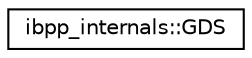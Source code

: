 digraph "Graphical Class Hierarchy"
{
 // LATEX_PDF_SIZE
  edge [fontname="Helvetica",fontsize="10",labelfontname="Helvetica",labelfontsize="10"];
  node [fontname="Helvetica",fontsize="10",shape=record];
  rankdir="LR";
  Node0 [label="ibpp_internals::GDS",height=0.2,width=0.4,color="black", fillcolor="white", style="filled",URL="$structibpp__internals_1_1GDS.html",tooltip=" "];
}
